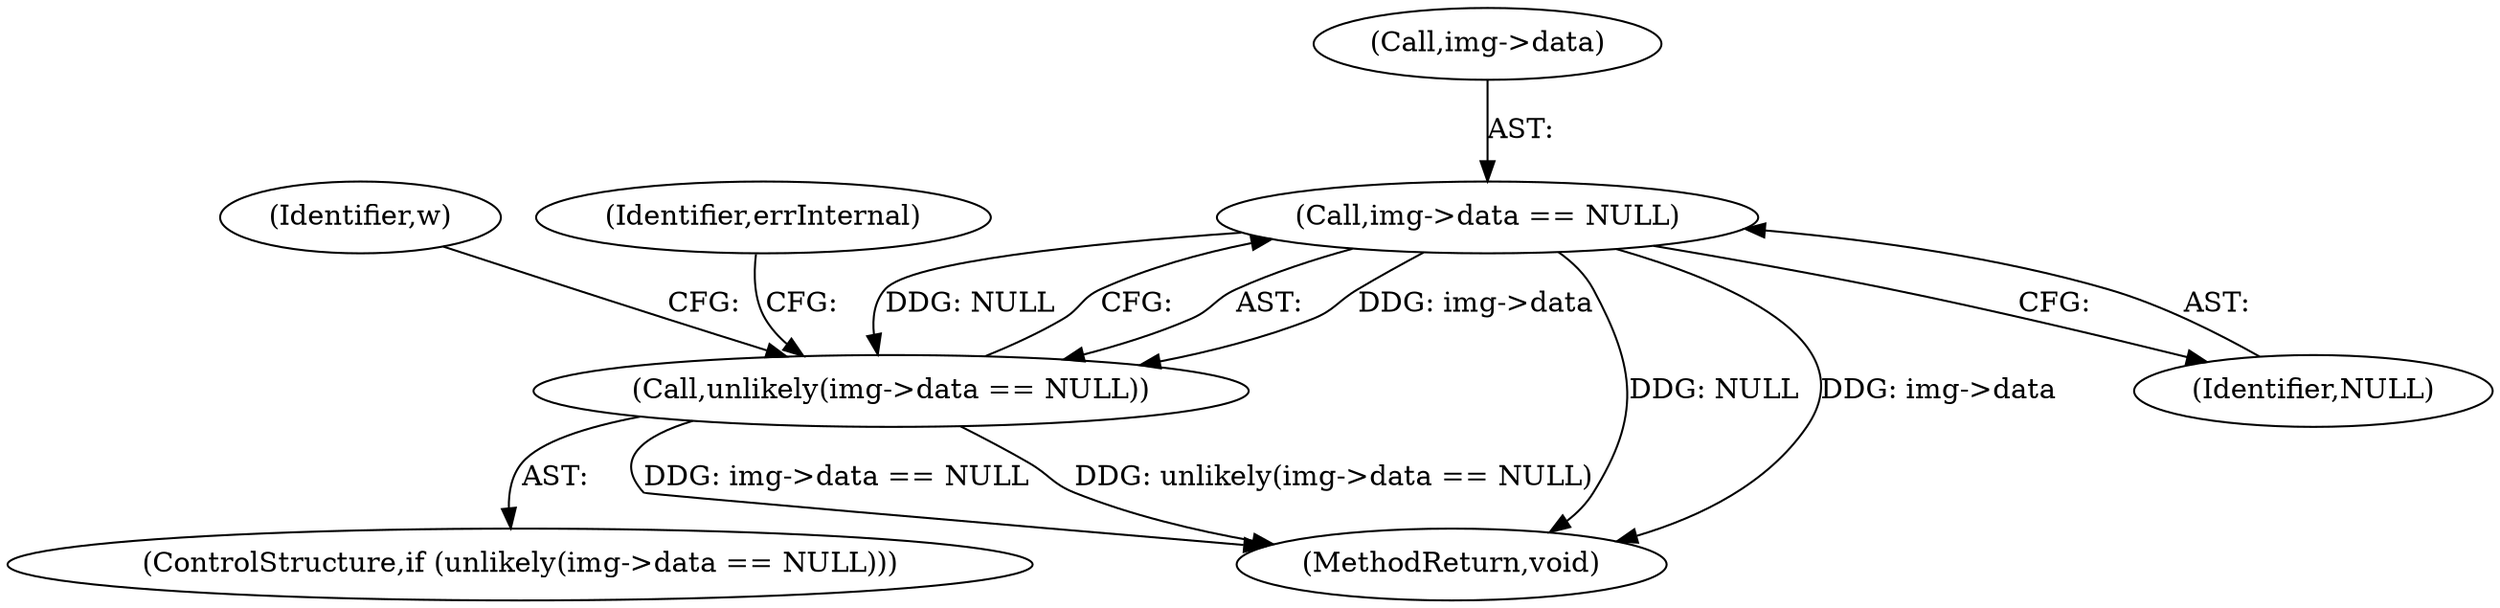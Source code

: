 digraph "0_poppler_bbc2d8918fe234b7ef2c480eb148943922cc0959_0@pointer" {
"1000121" [label="(Call,img->data == NULL)"];
"1000120" [label="(Call,unlikely(img->data == NULL))"];
"1000157" [label="(MethodReturn,void)"];
"1000134" [label="(Identifier,w)"];
"1000125" [label="(Identifier,NULL)"];
"1000128" [label="(Identifier,errInternal)"];
"1000120" [label="(Call,unlikely(img->data == NULL))"];
"1000122" [label="(Call,img->data)"];
"1000119" [label="(ControlStructure,if (unlikely(img->data == NULL)))"];
"1000121" [label="(Call,img->data == NULL)"];
"1000121" -> "1000120"  [label="AST: "];
"1000121" -> "1000125"  [label="CFG: "];
"1000122" -> "1000121"  [label="AST: "];
"1000125" -> "1000121"  [label="AST: "];
"1000120" -> "1000121"  [label="CFG: "];
"1000121" -> "1000157"  [label="DDG: NULL"];
"1000121" -> "1000157"  [label="DDG: img->data"];
"1000121" -> "1000120"  [label="DDG: img->data"];
"1000121" -> "1000120"  [label="DDG: NULL"];
"1000120" -> "1000119"  [label="AST: "];
"1000128" -> "1000120"  [label="CFG: "];
"1000134" -> "1000120"  [label="CFG: "];
"1000120" -> "1000157"  [label="DDG: img->data == NULL"];
"1000120" -> "1000157"  [label="DDG: unlikely(img->data == NULL)"];
}
